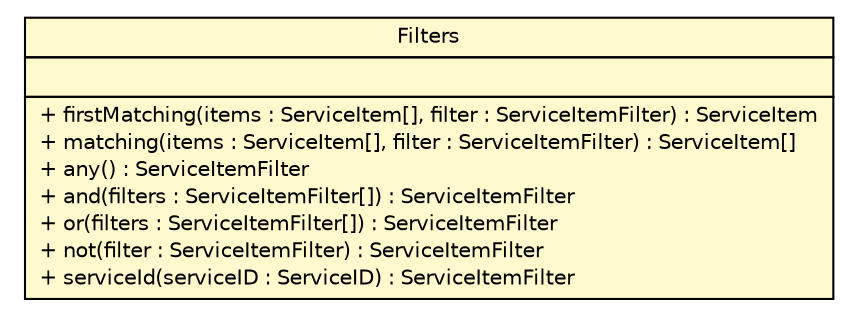 #!/usr/local/bin/dot
#
# Class diagram 
# Generated by UMLGraph version R5_6 (http://www.umlgraph.org/)
#

digraph G {
	edge [fontname="Helvetica",fontsize=10,labelfontname="Helvetica",labelfontsize=10];
	node [fontname="Helvetica",fontsize=10,shape=plaintext];
	nodesep=0.25;
	ranksep=0.5;
	// sorcer.river.Filters
	c155638 [label=<<table title="sorcer.river.Filters" border="0" cellborder="1" cellspacing="0" cellpadding="2" port="p" bgcolor="lemonChiffon" href="./Filters.html">
		<tr><td><table border="0" cellspacing="0" cellpadding="1">
<tr><td align="center" balign="center"> Filters </td></tr>
		</table></td></tr>
		<tr><td><table border="0" cellspacing="0" cellpadding="1">
<tr><td align="left" balign="left">  </td></tr>
		</table></td></tr>
		<tr><td><table border="0" cellspacing="0" cellpadding="1">
<tr><td align="left" balign="left"> + firstMatching(items : ServiceItem[], filter : ServiceItemFilter) : ServiceItem </td></tr>
<tr><td align="left" balign="left"> + matching(items : ServiceItem[], filter : ServiceItemFilter) : ServiceItem[] </td></tr>
<tr><td align="left" balign="left"> + any() : ServiceItemFilter </td></tr>
<tr><td align="left" balign="left"> + and(filters : ServiceItemFilter[]) : ServiceItemFilter </td></tr>
<tr><td align="left" balign="left"> + or(filters : ServiceItemFilter[]) : ServiceItemFilter </td></tr>
<tr><td align="left" balign="left"> + not(filter : ServiceItemFilter) : ServiceItemFilter </td></tr>
<tr><td align="left" balign="left"> + serviceId(serviceID : ServiceID) : ServiceItemFilter </td></tr>
		</table></td></tr>
		</table>>, URL="./Filters.html", fontname="Helvetica", fontcolor="black", fontsize=10.0];
}

